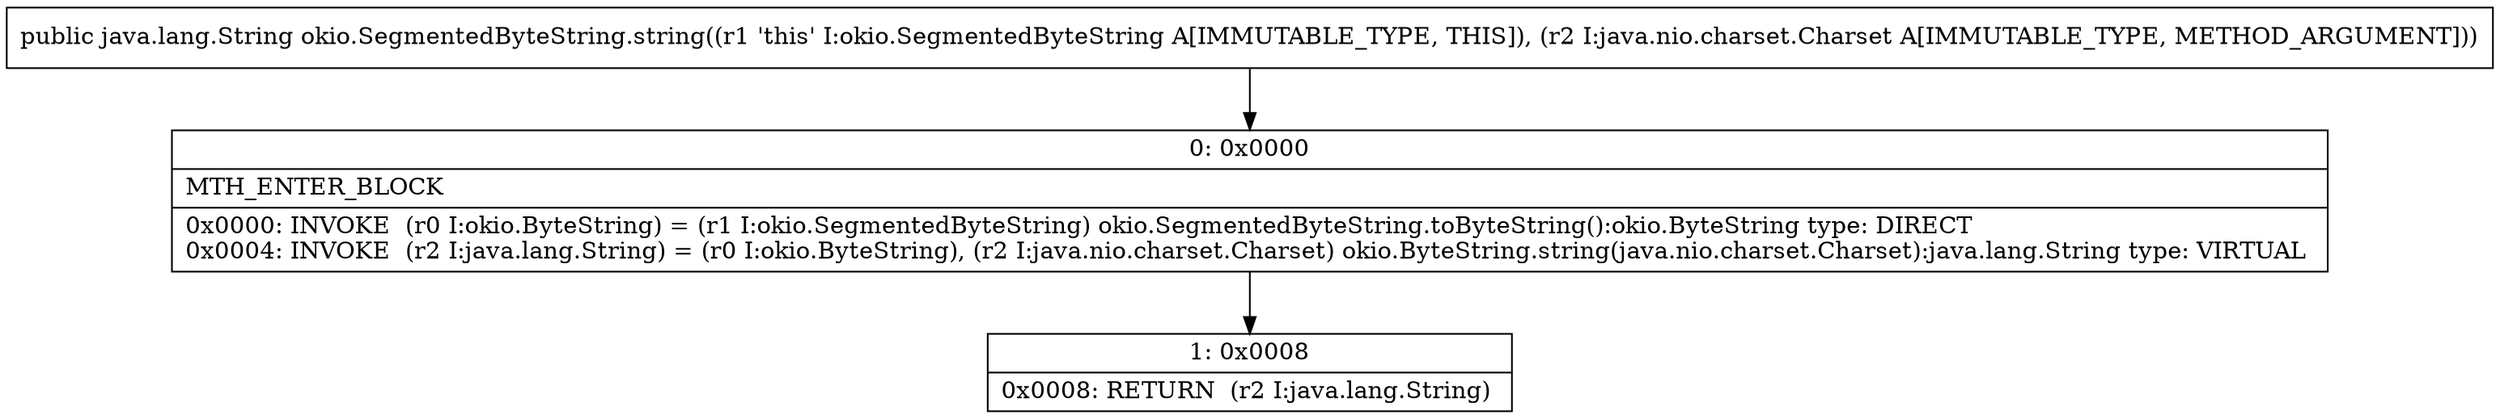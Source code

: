 digraph "CFG forokio.SegmentedByteString.string(Ljava\/nio\/charset\/Charset;)Ljava\/lang\/String;" {
Node_0 [shape=record,label="{0\:\ 0x0000|MTH_ENTER_BLOCK\l|0x0000: INVOKE  (r0 I:okio.ByteString) = (r1 I:okio.SegmentedByteString) okio.SegmentedByteString.toByteString():okio.ByteString type: DIRECT \l0x0004: INVOKE  (r2 I:java.lang.String) = (r0 I:okio.ByteString), (r2 I:java.nio.charset.Charset) okio.ByteString.string(java.nio.charset.Charset):java.lang.String type: VIRTUAL \l}"];
Node_1 [shape=record,label="{1\:\ 0x0008|0x0008: RETURN  (r2 I:java.lang.String) \l}"];
MethodNode[shape=record,label="{public java.lang.String okio.SegmentedByteString.string((r1 'this' I:okio.SegmentedByteString A[IMMUTABLE_TYPE, THIS]), (r2 I:java.nio.charset.Charset A[IMMUTABLE_TYPE, METHOD_ARGUMENT])) }"];
MethodNode -> Node_0;
Node_0 -> Node_1;
}

